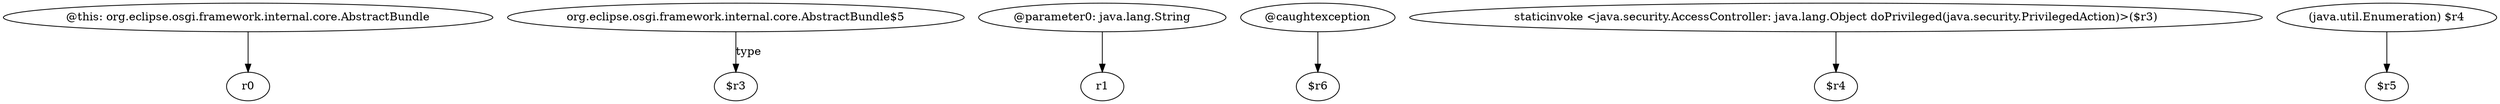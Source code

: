 digraph g {
0[label="@this: org.eclipse.osgi.framework.internal.core.AbstractBundle"]
1[label="r0"]
0->1[label=""]
2[label="org.eclipse.osgi.framework.internal.core.AbstractBundle$5"]
3[label="$r3"]
2->3[label="type"]
4[label="@parameter0: java.lang.String"]
5[label="r1"]
4->5[label=""]
6[label="@caughtexception"]
7[label="$r6"]
6->7[label=""]
8[label="staticinvoke <java.security.AccessController: java.lang.Object doPrivileged(java.security.PrivilegedAction)>($r3)"]
9[label="$r4"]
8->9[label=""]
10[label="(java.util.Enumeration) $r4"]
11[label="$r5"]
10->11[label=""]
}